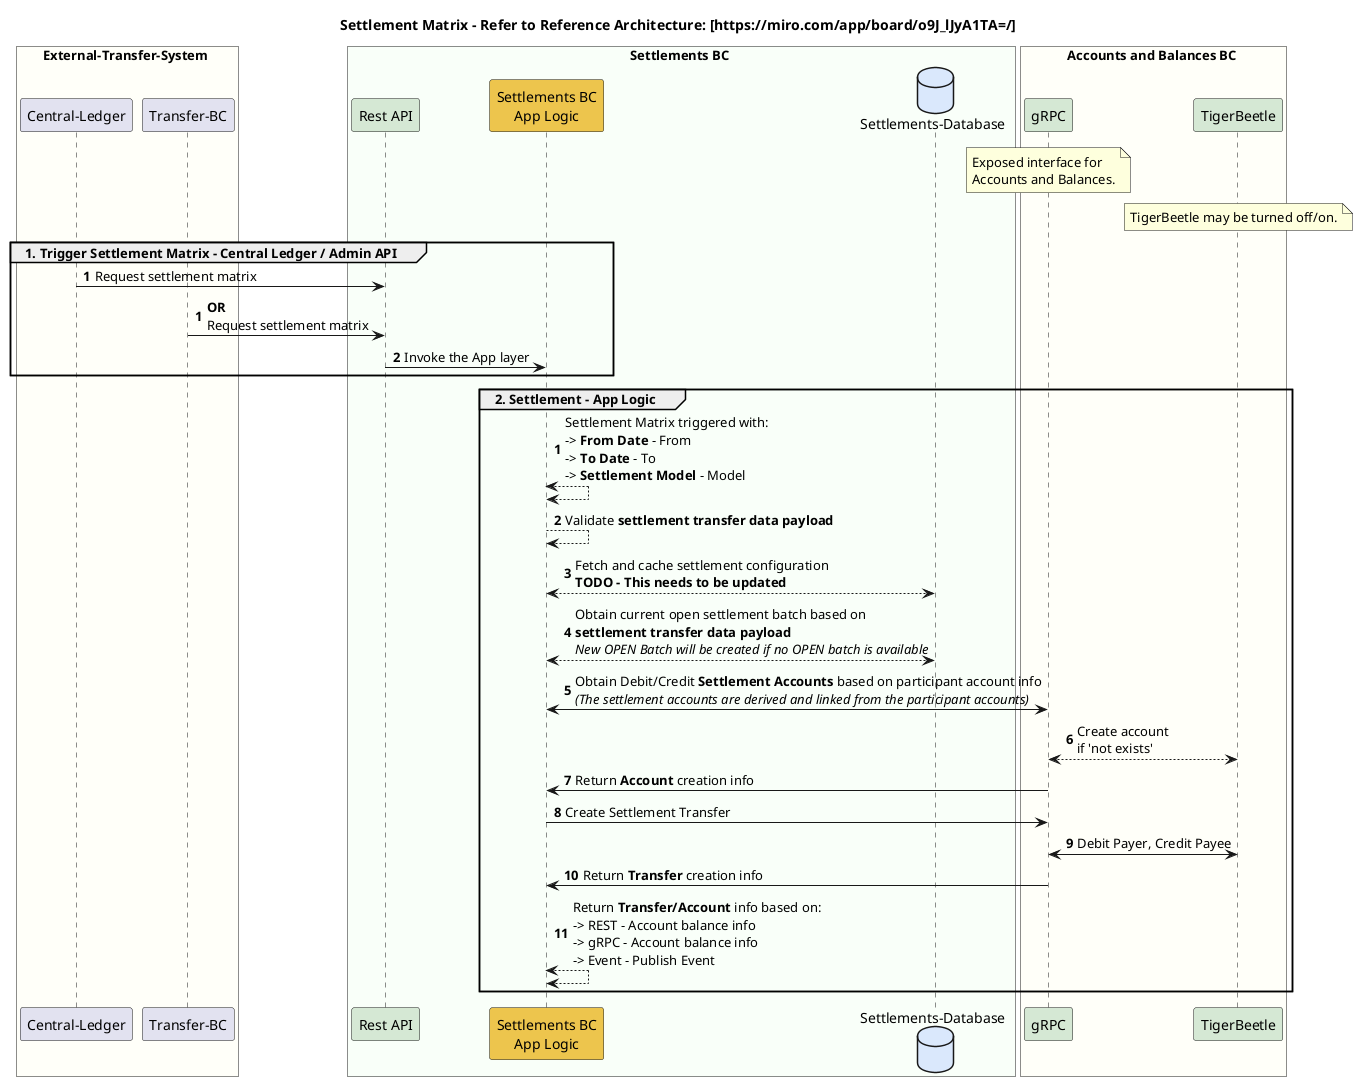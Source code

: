 @startuml

title Settlement Matrix - Refer to Reference Architecture: [https://miro.com/app/board/o9J_lJyA1TA=/]

box External-Transfer-System #FFFFF9
    participant "Central-Ledger" as ext_cl
    participant "Transfer-BC" as ext_transfers_bc
end box

box Settlements BC #F9FFF9
	participant "Rest API" as sbc_rest #D5E8D4
	participant "Settlements BC\nApp Logic" as sbc_app_logic #EDC54D
	database "Settlements-Database" as sbc_db #DAE8FC
end box

box Accounts and Balances BC #FFFFF9
    participant "gRPC" as abbc_grpc #D5E8D4
    participant "TigerBeetle" as abbc_tigerbeetle #D5E8D4
    note over abbc_grpc
        Exposed interface for
        Accounts and Balances.
    end note
    note over abbc_tigerbeetle
        TigerBeetle may be turned off/on.
    end note
end box

group 1. Trigger Settlement Matrix - Central Ledger / Admin API
autonumber
    ext_cl -> sbc_rest : Request settlement matrix
autonumber
    ext_transfers_bc -> sbc_rest : **OR** \nRequest settlement matrix
    sbc_rest -> sbc_app_logic : Invoke the App layer
end

group 2. Settlement - App Logic
autonumber
    sbc_app_logic <--> sbc_app_logic: Settlement Matrix triggered with:\n-> **From Date** - From\n-> **To Date** - To\n-> **Settlement Model** - Model
    sbc_app_logic --> sbc_app_logic : Validate **settlement transfer data payload**
    sbc_app_logic <--> sbc_db : Fetch and cache settlement configuration\n**TODO - This needs to be updated**
    sbc_app_logic <--> sbc_db : Obtain current open settlement batch based on \n**settlement transfer data payload**\n//New OPEN Batch will be created if no OPEN batch is available//
    sbc_app_logic <-> abbc_grpc : Obtain Debit/Credit **Settlement Accounts** based on participant account info\n//(The settlement accounts are derived and linked from the participant accounts)//
    abbc_grpc <--> abbc_tigerbeetle : Create account \nif 'not exists'
    abbc_grpc -> sbc_app_logic : Return **Account** creation info
    sbc_app_logic -> abbc_grpc: Create Settlement Transfer
    abbc_grpc <-> abbc_tigerbeetle: Debit Payer, Credit Payee
    abbc_grpc -> sbc_app_logic : Return **Transfer** creation info
    sbc_app_logic <--> sbc_app_logic: Return **Transfer/Account** info based on: \n-> REST - Account balance info\n-> gRPC - Account balance info\n-> Event - Publish Event
end

@enduml
